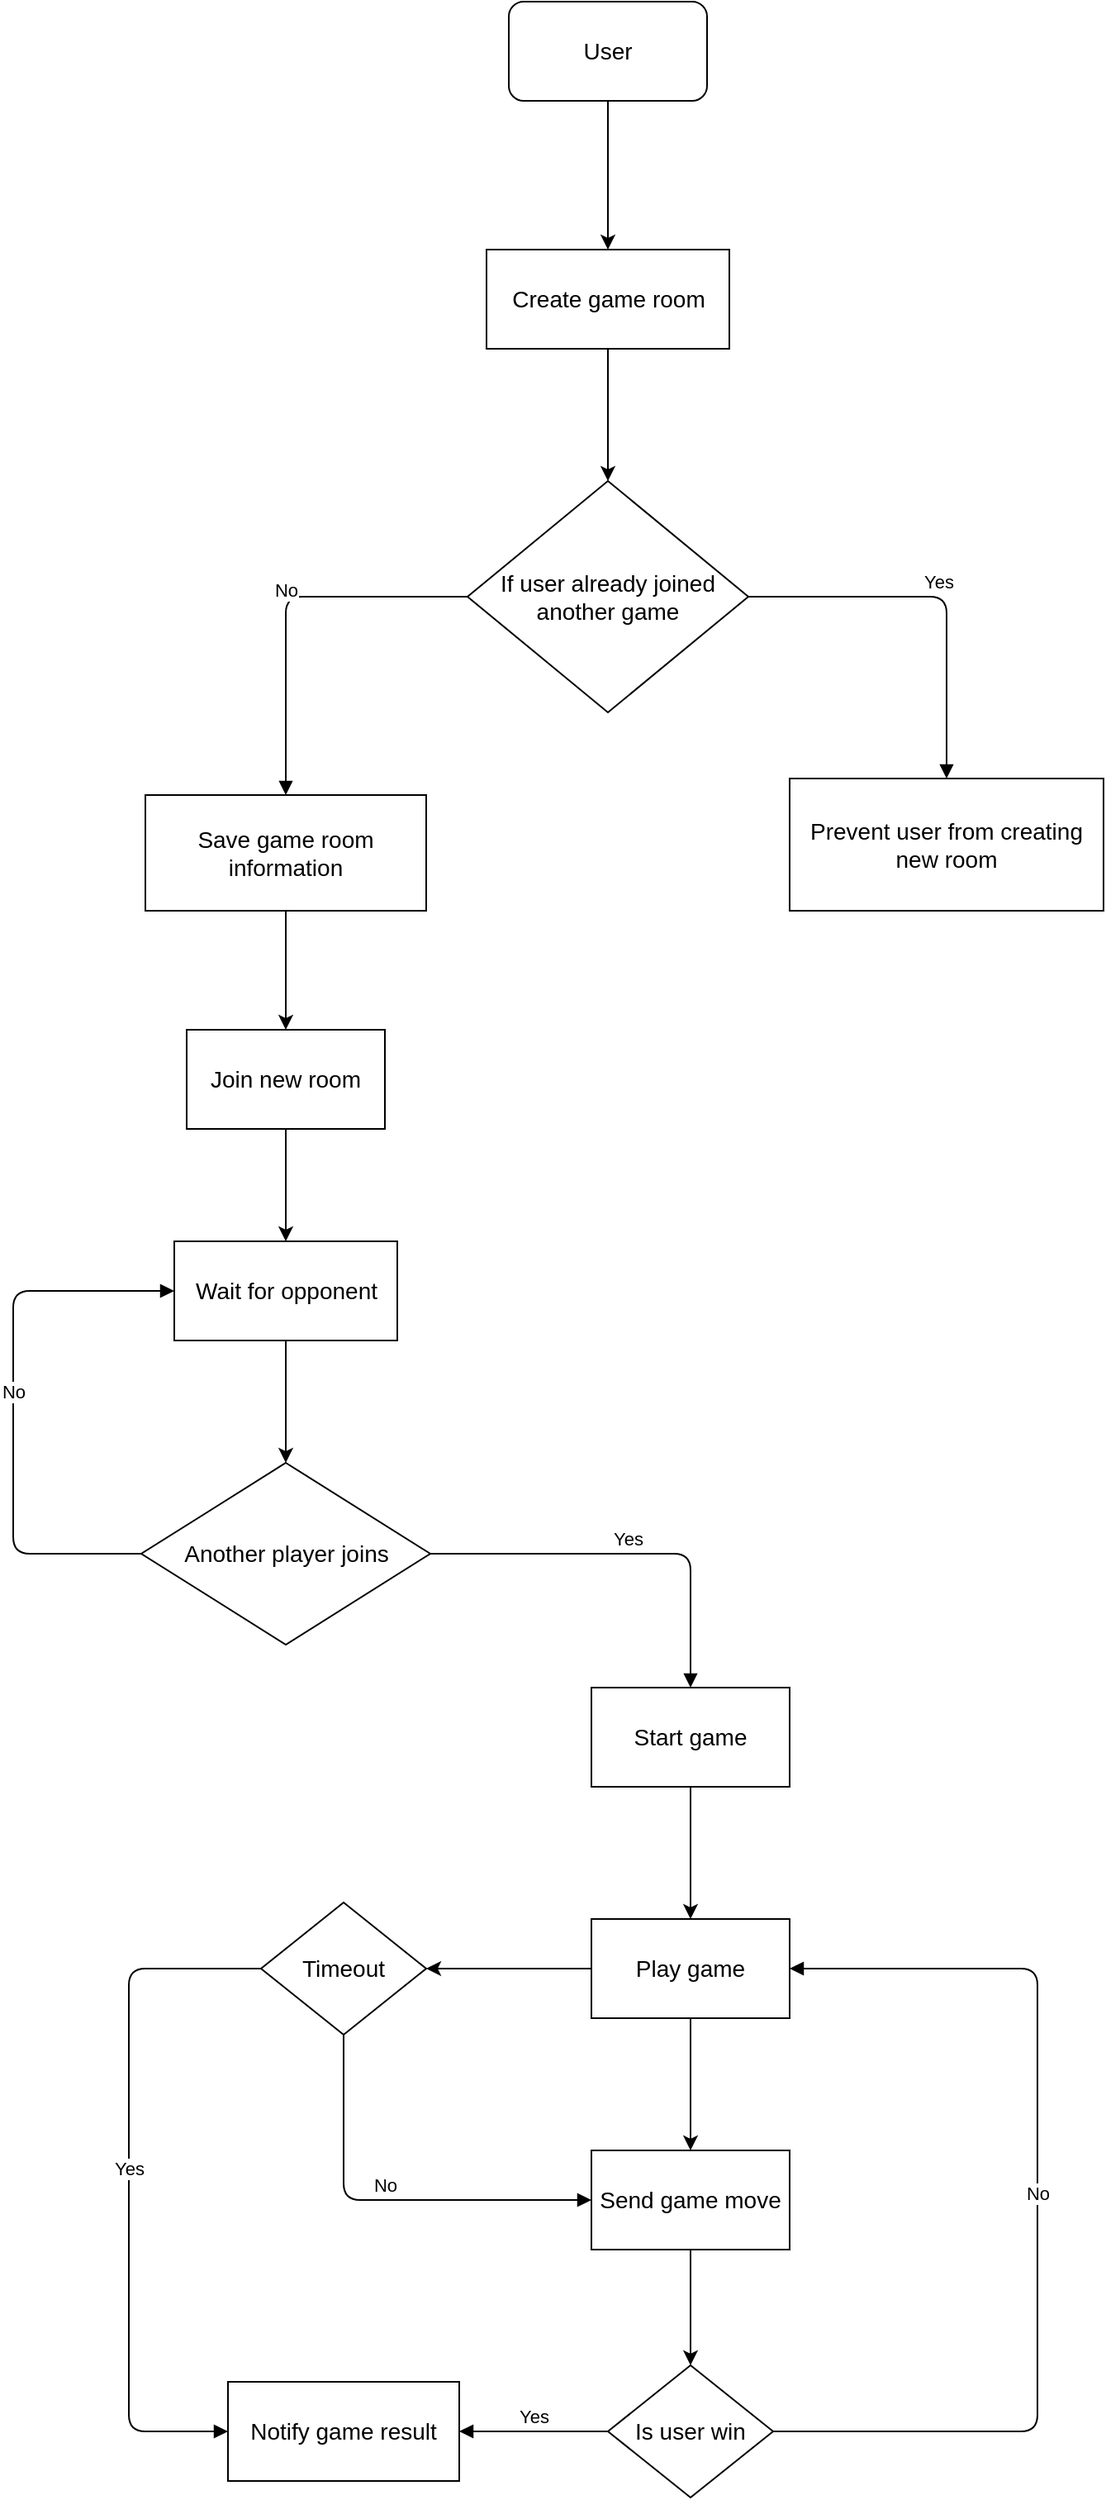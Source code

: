 <mxfile version="11.1.4" type="device"><diagram id="CLRj1IM1O1uQx_u7Qgbf" name="Page-1"><mxGraphModel dx="980" dy="561" grid="1" gridSize="10" guides="1" tooltips="1" connect="1" arrows="1" fold="1" page="1" pageScale="1" pageWidth="827" pageHeight="1169" math="0" shadow="0"><root><mxCell id="0"/><mxCell id="1" parent="0"/><mxCell id="mI2xiNVIWMVB6f0r7vuI-1" value="&lt;font style=&quot;font-size: 14px&quot;&gt;User&lt;/font&gt;" style="rounded=1;whiteSpace=wrap;html=1;" vertex="1" parent="1"><mxGeometry x="360" y="250" width="120" height="60" as="geometry"/></mxCell><mxCell id="mI2xiNVIWMVB6f0r7vuI-2" value="&lt;font style=&quot;font-size: 14px&quot;&gt;Create game room&lt;/font&gt;" style="rounded=0;whiteSpace=wrap;html=1;" vertex="1" parent="1"><mxGeometry x="346.5" y="400" width="147" height="60" as="geometry"/></mxCell><mxCell id="mI2xiNVIWMVB6f0r7vuI-3" value="&lt;font style=&quot;font-size: 14px&quot;&gt;If user already joined another game&lt;/font&gt;" style="rhombus;whiteSpace=wrap;html=1;" vertex="1" parent="1"><mxGeometry x="335" y="540" width="170" height="140" as="geometry"/></mxCell><mxCell id="mI2xiNVIWMVB6f0r7vuI-4" value="&lt;font style=&quot;font-size: 14px&quot;&gt;Prevent user from creating new room&lt;/font&gt;" style="rounded=0;whiteSpace=wrap;html=1;" vertex="1" parent="1"><mxGeometry x="530" y="720" width="190" height="80" as="geometry"/></mxCell><mxCell id="mI2xiNVIWMVB6f0r7vuI-5" value="&lt;font style=&quot;font-size: 14px&quot;&gt;Save game room information&lt;/font&gt;" style="rounded=0;whiteSpace=wrap;html=1;" vertex="1" parent="1"><mxGeometry x="140" y="730" width="170" height="70" as="geometry"/></mxCell><mxCell id="mI2xiNVIWMVB6f0r7vuI-6" value="&lt;font style=&quot;font-size: 14px&quot;&gt;Join new room&lt;/font&gt;" style="rounded=0;whiteSpace=wrap;html=1;" vertex="1" parent="1"><mxGeometry x="165" y="872" width="120" height="60" as="geometry"/></mxCell><mxCell id="mI2xiNVIWMVB6f0r7vuI-7" value="&lt;font style=&quot;font-size: 14px&quot;&gt;Wait for opponent&lt;/font&gt;" style="rounded=0;whiteSpace=wrap;html=1;" vertex="1" parent="1"><mxGeometry x="157.5" y="1000" width="135" height="60" as="geometry"/></mxCell><mxCell id="mI2xiNVIWMVB6f0r7vuI-8" value="&lt;font style=&quot;font-size: 14px&quot;&gt;Another player joins&lt;/font&gt;" style="rhombus;whiteSpace=wrap;html=1;" vertex="1" parent="1"><mxGeometry x="137.5" y="1134" width="175" height="110" as="geometry"/></mxCell><mxCell id="mI2xiNVIWMVB6f0r7vuI-9" value="&lt;font style=&quot;font-size: 14px&quot;&gt;Start game&lt;/font&gt;" style="rounded=0;whiteSpace=wrap;html=1;" vertex="1" parent="1"><mxGeometry x="410" y="1270" width="120" height="60" as="geometry"/></mxCell><mxCell id="mI2xiNVIWMVB6f0r7vuI-10" value="&lt;font style=&quot;font-size: 14px&quot;&gt;Timeout&lt;/font&gt;" style="rhombus;whiteSpace=wrap;html=1;" vertex="1" parent="1"><mxGeometry x="210" y="1400" width="100" height="80" as="geometry"/></mxCell><mxCell id="mI2xiNVIWMVB6f0r7vuI-12" value="&lt;font style=&quot;font-size: 14px&quot;&gt;Play game&lt;/font&gt;" style="rounded=0;whiteSpace=wrap;html=1;" vertex="1" parent="1"><mxGeometry x="410" y="1410" width="120" height="60" as="geometry"/></mxCell><mxCell id="mI2xiNVIWMVB6f0r7vuI-15" value="&lt;font style=&quot;font-size: 14px&quot;&gt;Send game move&lt;/font&gt;" style="rounded=0;whiteSpace=wrap;html=1;" vertex="1" parent="1"><mxGeometry x="410" y="1550" width="120" height="60" as="geometry"/></mxCell><mxCell id="mI2xiNVIWMVB6f0r7vuI-17" value="&lt;font style=&quot;font-size: 14px&quot;&gt;Is user win&lt;/font&gt;" style="rhombus;whiteSpace=wrap;html=1;" vertex="1" parent="1"><mxGeometry x="420" y="1680" width="100" height="80" as="geometry"/></mxCell><mxCell id="mI2xiNVIWMVB6f0r7vuI-18" value="&lt;font style=&quot;font-size: 14px&quot;&gt;Notify game result&lt;/font&gt;" style="rounded=0;whiteSpace=wrap;html=1;" vertex="1" parent="1"><mxGeometry x="190" y="1690" width="140" height="60" as="geometry"/></mxCell><mxCell id="mI2xiNVIWMVB6f0r7vuI-19" value="" style="endArrow=classic;html=1;exitX=0.5;exitY=1;exitDx=0;exitDy=0;entryX=0.5;entryY=0;entryDx=0;entryDy=0;" edge="1" parent="1" source="mI2xiNVIWMVB6f0r7vuI-2" target="mI2xiNVIWMVB6f0r7vuI-3"><mxGeometry width="50" height="50" relative="1" as="geometry"><mxPoint x="560" y="540" as="sourcePoint"/><mxPoint x="610" y="490" as="targetPoint"/></mxGeometry></mxCell><mxCell id="mI2xiNVIWMVB6f0r7vuI-20" value="Yes" style="html=1;verticalAlign=bottom;endArrow=block;exitX=1;exitY=0.5;exitDx=0;exitDy=0;entryX=0.5;entryY=0;entryDx=0;entryDy=0;" edge="1" parent="1" source="mI2xiNVIWMVB6f0r7vuI-3" target="mI2xiNVIWMVB6f0r7vuI-4"><mxGeometry width="80" relative="1" as="geometry"><mxPoint x="550" y="630" as="sourcePoint"/><mxPoint x="630" y="620" as="targetPoint"/><Array as="points"><mxPoint x="625" y="610"/></Array></mxGeometry></mxCell><mxCell id="mI2xiNVIWMVB6f0r7vuI-21" value="No" style="html=1;verticalAlign=bottom;endArrow=block;entryX=0.5;entryY=0;entryDx=0;entryDy=0;" edge="1" parent="1" target="mI2xiNVIWMVB6f0r7vuI-5"><mxGeometry width="80" relative="1" as="geometry"><mxPoint x="335" y="610" as="sourcePoint"/><mxPoint x="320" y="740" as="targetPoint"/><Array as="points"><mxPoint x="225" y="610"/></Array></mxGeometry></mxCell><mxCell id="mI2xiNVIWMVB6f0r7vuI-24" value="" style="endArrow=classic;html=1;entryX=0.5;entryY=0;entryDx=0;entryDy=0;exitX=0.5;exitY=1;exitDx=0;exitDy=0;" edge="1" parent="1" source="mI2xiNVIWMVB6f0r7vuI-5" target="mI2xiNVIWMVB6f0r7vuI-6"><mxGeometry width="50" height="50" relative="1" as="geometry"><mxPoint x="230" y="800" as="sourcePoint"/><mxPoint x="400" y="800" as="targetPoint"/></mxGeometry></mxCell><mxCell id="mI2xiNVIWMVB6f0r7vuI-28" value="" style="endArrow=classic;html=1;exitX=0.5;exitY=1;exitDx=0;exitDy=0;" edge="1" parent="1" source="mI2xiNVIWMVB6f0r7vuI-6" target="mI2xiNVIWMVB6f0r7vuI-7"><mxGeometry width="50" height="50" relative="1" as="geometry"><mxPoint x="250" y="960" as="sourcePoint"/><mxPoint x="380" y="950" as="targetPoint"/></mxGeometry></mxCell><mxCell id="mI2xiNVIWMVB6f0r7vuI-29" value="" style="endArrow=classic;html=1;exitX=0.5;exitY=1;exitDx=0;exitDy=0;entryX=0.5;entryY=0;entryDx=0;entryDy=0;" edge="1" parent="1" source="mI2xiNVIWMVB6f0r7vuI-7" target="mI2xiNVIWMVB6f0r7vuI-8"><mxGeometry width="50" height="50" relative="1" as="geometry"><mxPoint x="220" y="1070" as="sourcePoint"/><mxPoint x="300" y="1070" as="targetPoint"/></mxGeometry></mxCell><mxCell id="mI2xiNVIWMVB6f0r7vuI-30" value="Yes&lt;span style=&quot;font-family: &amp;#34;helvetica&amp;#34; , &amp;#34;arial&amp;#34; , sans-serif ; font-size: 0px ; background-color: rgb(248 , 249 , 250)&quot;&gt;%3CmxGraphModel%3E%3Croot%3E%3CmxCell%20id%3D%220%22%2F%3E%3CmxCell%20id%3D%221%22%20parent%3D%220%22%2F%3E%3CmxCell%20id%3D%222%22%20value%3D%22No%22%20style%3D%22html%3D1%3BverticalAlign%3Dbottom%3BendArrow%3Dblock%3BentryX%3D0.5%3BentryY%3D0%3BentryDx%3D0%3BentryDy%3D0%3B%22%20edge%3D%221%22%20parent%3D%221%22%3E%3CmxGeometry%20width%3D%2280%22%20relative%3D%221%22%20as%3D%22geometry%22%3E%3CmxPoint%20x%3D%22335%22%20y%3D%22610%22%20as%3D%22sourcePoint%22%2F%3E%3CmxPoint%20x%3D%22225%22%20y%3D%22730%22%20as%3D%22targetPoint%22%2F%3E%3CArray%20as%3D%22points%22%3E%3CmxPoint%20x%3D%22225%22%20y%3D%22610%22%2F%3E%3C%2FArray%3E%3C%2FmxGeometry%3E%3C%2FmxCell%3E%3C%2Froot%3E%3C%2FmxGraphModel%3E&lt;/span&gt;" style="html=1;verticalAlign=bottom;endArrow=block;entryX=0.5;entryY=0;entryDx=0;entryDy=0;exitX=1;exitY=0.5;exitDx=0;exitDy=0;" edge="1" parent="1" source="mI2xiNVIWMVB6f0r7vuI-8" target="mI2xiNVIWMVB6f0r7vuI-9"><mxGeometry width="80" relative="1" as="geometry"><mxPoint x="491" y="1083.846" as="sourcePoint"/><mxPoint x="381" y="1203.846" as="targetPoint"/><Array as="points"><mxPoint x="470" y="1189"/></Array></mxGeometry></mxCell><mxCell id="mI2xiNVIWMVB6f0r7vuI-31" value="No" style="html=1;verticalAlign=bottom;endArrow=block;entryX=0;entryY=0.5;entryDx=0;entryDy=0;exitX=0;exitY=0.5;exitDx=0;exitDy=0;" edge="1" parent="1" source="mI2xiNVIWMVB6f0r7vuI-8" target="mI2xiNVIWMVB6f0r7vuI-7"><mxGeometry width="80" relative="1" as="geometry"><mxPoint x="322.5" y="1199" as="sourcePoint"/><mxPoint x="480" y="1280" as="targetPoint"/><Array as="points"><mxPoint x="60" y="1189"/><mxPoint x="60" y="1030"/></Array></mxGeometry></mxCell><mxCell id="mI2xiNVIWMVB6f0r7vuI-32" value="" style="endArrow=classic;html=1;exitX=0.5;exitY=1;exitDx=0;exitDy=0;" edge="1" parent="1" source="mI2xiNVIWMVB6f0r7vuI-9" target="mI2xiNVIWMVB6f0r7vuI-12"><mxGeometry width="50" height="50" relative="1" as="geometry"><mxPoint x="480" y="1340" as="sourcePoint"/><mxPoint x="640" y="1350" as="targetPoint"/></mxGeometry></mxCell><mxCell id="mI2xiNVIWMVB6f0r7vuI-33" value="" style="endArrow=classic;html=1;exitX=0.5;exitY=1;exitDx=0;exitDy=0;entryX=0.5;entryY=0;entryDx=0;entryDy=0;" edge="1" parent="1" source="mI2xiNVIWMVB6f0r7vuI-12" target="mI2xiNVIWMVB6f0r7vuI-15"><mxGeometry width="50" height="50" relative="1" as="geometry"><mxPoint x="570" y="1520" as="sourcePoint"/><mxPoint x="620" y="1470" as="targetPoint"/></mxGeometry></mxCell><mxCell id="mI2xiNVIWMVB6f0r7vuI-34" value="" style="endArrow=classic;html=1;exitX=0.5;exitY=1;exitDx=0;exitDy=0;entryX=0.5;entryY=0;entryDx=0;entryDy=0;" edge="1" parent="1" source="mI2xiNVIWMVB6f0r7vuI-15" target="mI2xiNVIWMVB6f0r7vuI-17"><mxGeometry width="50" height="50" relative="1" as="geometry"><mxPoint x="540" y="1670" as="sourcePoint"/><mxPoint x="590" y="1620" as="targetPoint"/></mxGeometry></mxCell><mxCell id="mI2xiNVIWMVB6f0r7vuI-37" value="Yes&lt;span style=&quot;font-family: &amp;#34;helvetica&amp;#34; , &amp;#34;arial&amp;#34; , sans-serif ; font-size: 0px ; background-color: rgb(248 , 249 , 250)&quot;&gt;%3CmxGraphModel%3E%3Croot%3E%3CmxCell%20id%3D%220%22%2F%3E%3CmxCell%20id%3D%221%22%20parent%3D%220%22%2F%3E%3CmxCell%20id%3D%222%22%20value%3D%22No%22%20style%3D%22html%3D1%3BverticalAlign%3Dbottom%3BendArrow%3Dblock%3BentryX%3D0.5%3BentryY%3D0%3BentryDx%3D0%3BentryDy%3D0%3B%22%20edge%3D%221%22%20parent%3D%221%22%3E%3CmxGeometry%20width%3D%2280%22%20relative%3D%221%22%20as%3D%22geometry%22%3E%3CmxPoint%20x%3D%22335%22%20y%3D%22610%22%20as%3D%22sourcePoint%22%2F%3E%3CmxPoint%20x%3D%22225%22%20y%3D%22730%22%20as%3D%22targetPoint%22%2F%3E%3CArray%20as%3D%22points%22%3E%3CmxPoint%20x%3D%22225%22%20y%3D%22610%22%2F%3E%3C%2FArray%3E%3C%2FmxGeometry%3E%3C%2FmxCell%3E%3C%2Froot%3E%3C%2FmxGraphModel%3E&lt;/span&gt;" style="html=1;verticalAlign=bottom;endArrow=block;entryX=1;entryY=0.5;entryDx=0;entryDy=0;exitX=0;exitY=0.5;exitDx=0;exitDy=0;" edge="1" parent="1" source="mI2xiNVIWMVB6f0r7vuI-17" target="mI2xiNVIWMVB6f0r7vuI-18"><mxGeometry width="80" relative="1" as="geometry"><mxPoint x="360" y="1786.154" as="sourcePoint"/><mxPoint x="517.5" y="1867.154" as="targetPoint"/><Array as="points"/></mxGeometry></mxCell><mxCell id="mI2xiNVIWMVB6f0r7vuI-38" value="No" style="html=1;verticalAlign=bottom;endArrow=block;entryX=1;entryY=0.5;entryDx=0;entryDy=0;exitX=1;exitY=0.5;exitDx=0;exitDy=0;" edge="1" parent="1" source="mI2xiNVIWMVB6f0r7vuI-17" target="mI2xiNVIWMVB6f0r7vuI-12"><mxGeometry width="80" relative="1" as="geometry"><mxPoint x="700" y="1710" as="sourcePoint"/><mxPoint x="610" y="1710" as="targetPoint"/><Array as="points"><mxPoint x="680" y="1720"/><mxPoint x="680" y="1440"/></Array></mxGeometry></mxCell><mxCell id="mI2xiNVIWMVB6f0r7vuI-39" value="" style="endArrow=classic;html=1;exitX=0;exitY=0.5;exitDx=0;exitDy=0;entryX=1;entryY=0.5;entryDx=0;entryDy=0;" edge="1" parent="1" source="mI2xiNVIWMVB6f0r7vuI-12" target="mI2xiNVIWMVB6f0r7vuI-10"><mxGeometry width="50" height="50" relative="1" as="geometry"><mxPoint x="320" y="1530" as="sourcePoint"/><mxPoint x="320" y="1450" as="targetPoint"/></mxGeometry></mxCell><mxCell id="mI2xiNVIWMVB6f0r7vuI-40" value="Yes&lt;span style=&quot;font-family: &amp;#34;helvetica&amp;#34; , &amp;#34;arial&amp;#34; , sans-serif ; font-size: 0px ; background-color: rgb(248 , 249 , 250)&quot;&gt;%3CmxGraphModel%3E%3Croot%3E%3CmxCell%20id%3D%220%22%2F%3E%3CmxCell%20id%3D%221%22%20parent%3D%220%22%2F%3E%3CmxCell%20id%3D%222%22%20value%3D%22No%22%20style%3D%22html%3D1%3BverticalAlign%3Dbottom%3BendArrow%3Dblock%3BentryX%3D0.5%3BentryY%3D0%3BentryDx%3D0%3BentryDy%3D0%3B%22%20edge%3D%221%22%20parent%3D%221%22%3E%3CmxGeometry%20width%3D%2280%22%20relative%3D%221%22%20as%3D%22geometry%22%3E%3CmxPoint%20x%3D%22335%22%20y%3D%22610%22%20as%3D%22sourcePoint%22%2F%3E%3CmxPoint%20x%3D%22225%22%20y%3D%22730%22%20as%3D%22targetPoint%22%2F%3E%3CArray%20as%3D%22points%22%3E%3CmxPoint%20x%3D%22225%22%20y%3D%22610%22%2F%3E%3C%2FArray%3E%3C%2FmxGeometry%3E%3C%2FmxCell%3E%3C%2Froot%3E%3C%2FmxGraphModel%3E&lt;/span&gt;" style="html=1;verticalAlign=bottom;endArrow=block;entryX=0;entryY=0.5;entryDx=0;entryDy=0;exitX=0;exitY=0.5;exitDx=0;exitDy=0;" edge="1" parent="1" source="mI2xiNVIWMVB6f0r7vuI-10" target="mI2xiNVIWMVB6f0r7vuI-18"><mxGeometry width="80" relative="1" as="geometry"><mxPoint x="150" y="1490" as="sourcePoint"/><mxPoint x="60" y="1490" as="targetPoint"/><Array as="points"><mxPoint x="130" y="1440"/><mxPoint x="130" y="1720"/></Array></mxGeometry></mxCell><mxCell id="mI2xiNVIWMVB6f0r7vuI-41" value="No" style="html=1;verticalAlign=bottom;endArrow=block;entryX=0;entryY=0.5;entryDx=0;entryDy=0;exitX=0.5;exitY=1;exitDx=0;exitDy=0;" edge="1" parent="1" source="mI2xiNVIWMVB6f0r7vuI-10" target="mI2xiNVIWMVB6f0r7vuI-15"><mxGeometry width="80" relative="1" as="geometry"><mxPoint x="280" y="1490" as="sourcePoint"/><mxPoint x="222.5" y="1530" as="targetPoint"/><Array as="points"><mxPoint x="260" y="1580"/></Array></mxGeometry></mxCell><mxCell id="mI2xiNVIWMVB6f0r7vuI-42" value="" style="endArrow=classic;html=1;exitX=0.5;exitY=1;exitDx=0;exitDy=0;entryX=0.5;entryY=0;entryDx=0;entryDy=0;" edge="1" parent="1" source="mI2xiNVIWMVB6f0r7vuI-1" target="mI2xiNVIWMVB6f0r7vuI-2"><mxGeometry width="50" height="50" relative="1" as="geometry"><mxPoint x="460" y="340" as="sourcePoint"/><mxPoint x="570" y="330" as="targetPoint"/></mxGeometry></mxCell></root></mxGraphModel></diagram></mxfile>